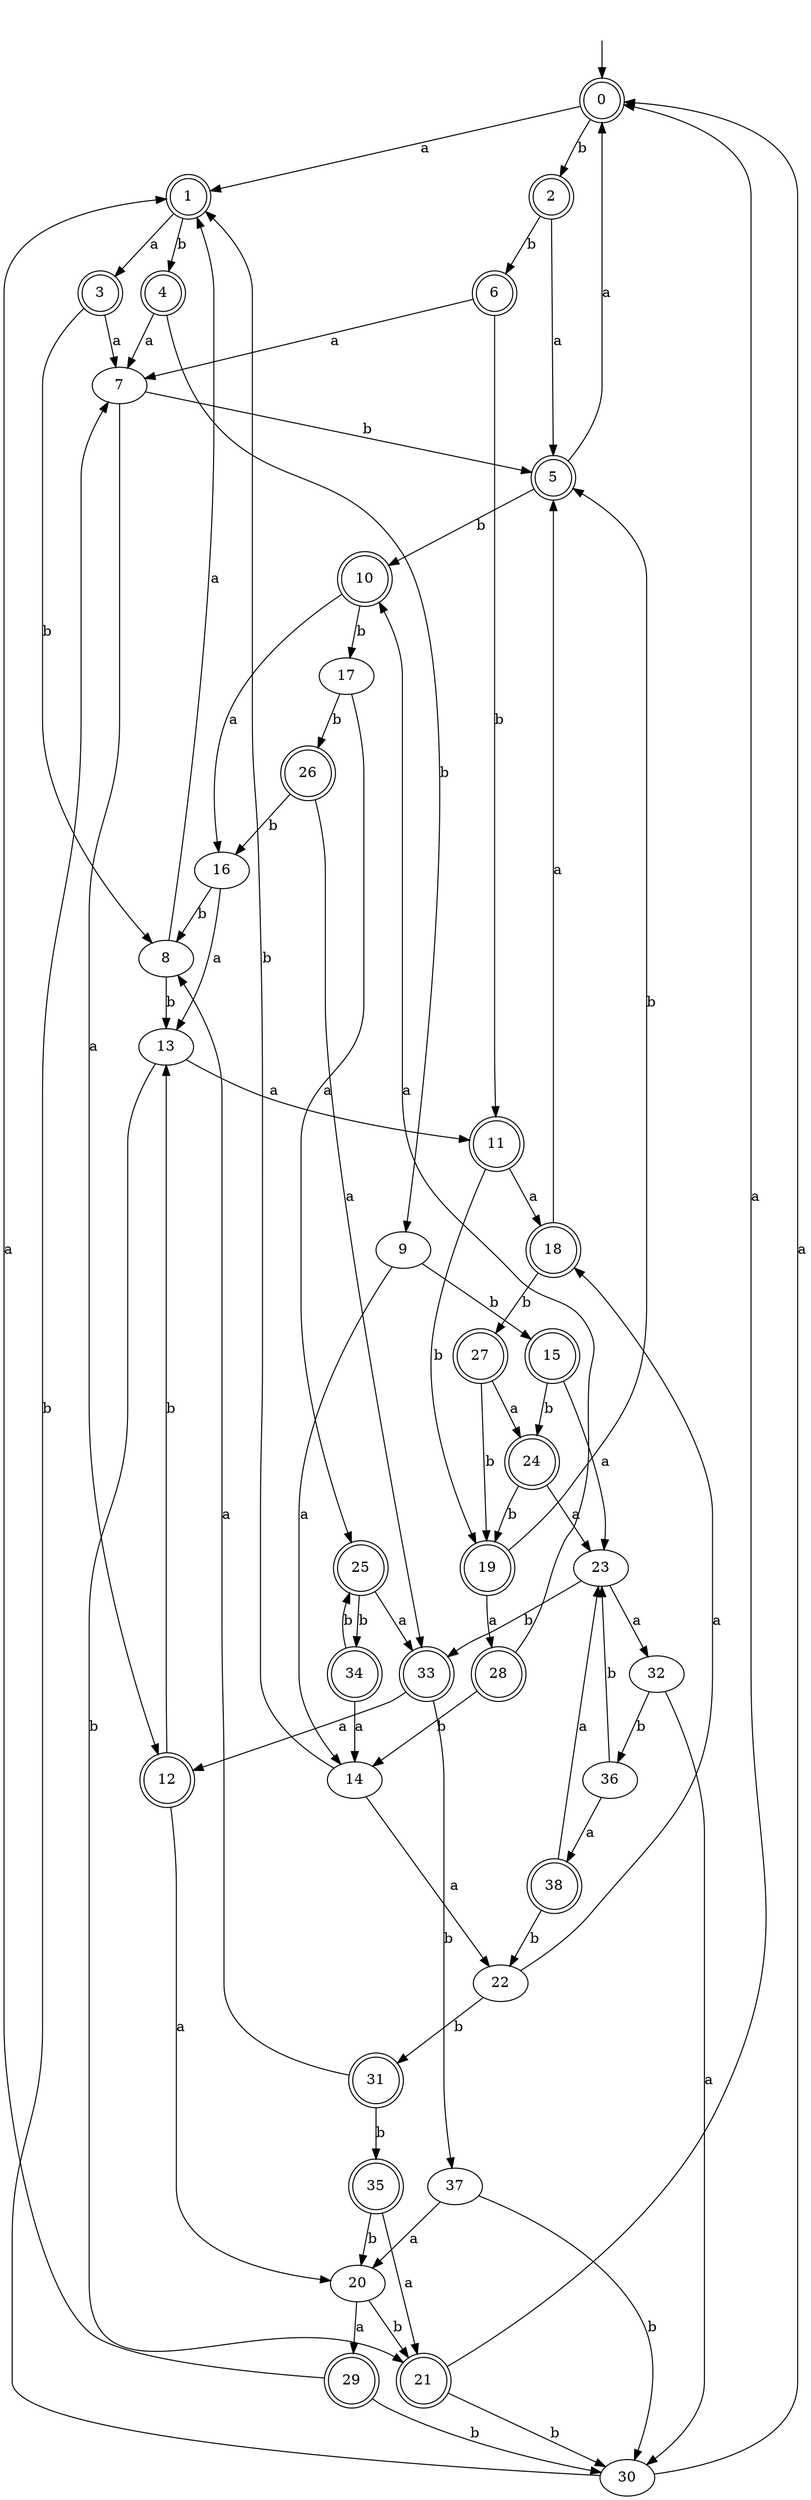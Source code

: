 digraph RandomDFA {
  __start0 [label="", shape=none];
  __start0 -> 0 [label=""];
  0 [shape=circle] [shape=doublecircle]
  0 -> 1 [label="a"]
  0 -> 2 [label="b"]
  1 [shape=doublecircle]
  1 -> 3 [label="a"]
  1 -> 4 [label="b"]
  2 [shape=doublecircle]
  2 -> 5 [label="a"]
  2 -> 6 [label="b"]
  3 [shape=doublecircle]
  3 -> 7 [label="a"]
  3 -> 8 [label="b"]
  4 [shape=doublecircle]
  4 -> 7 [label="a"]
  4 -> 9 [label="b"]
  5 [shape=doublecircle]
  5 -> 0 [label="a"]
  5 -> 10 [label="b"]
  6 [shape=doublecircle]
  6 -> 7 [label="a"]
  6 -> 11 [label="b"]
  7
  7 -> 12 [label="a"]
  7 -> 5 [label="b"]
  8
  8 -> 1 [label="a"]
  8 -> 13 [label="b"]
  9
  9 -> 14 [label="a"]
  9 -> 15 [label="b"]
  10 [shape=doublecircle]
  10 -> 16 [label="a"]
  10 -> 17 [label="b"]
  11 [shape=doublecircle]
  11 -> 18 [label="a"]
  11 -> 19 [label="b"]
  12 [shape=doublecircle]
  12 -> 20 [label="a"]
  12 -> 13 [label="b"]
  13
  13 -> 11 [label="a"]
  13 -> 21 [label="b"]
  14
  14 -> 22 [label="a"]
  14 -> 1 [label="b"]
  15 [shape=doublecircle]
  15 -> 23 [label="a"]
  15 -> 24 [label="b"]
  16
  16 -> 13 [label="a"]
  16 -> 8 [label="b"]
  17
  17 -> 25 [label="a"]
  17 -> 26 [label="b"]
  18 [shape=doublecircle]
  18 -> 5 [label="a"]
  18 -> 27 [label="b"]
  19 [shape=doublecircle]
  19 -> 28 [label="a"]
  19 -> 5 [label="b"]
  20
  20 -> 29 [label="a"]
  20 -> 21 [label="b"]
  21 [shape=doublecircle]
  21 -> 0 [label="a"]
  21 -> 30 [label="b"]
  22
  22 -> 18 [label="a"]
  22 -> 31 [label="b"]
  23
  23 -> 32 [label="a"]
  23 -> 33 [label="b"]
  24 [shape=doublecircle]
  24 -> 23 [label="a"]
  24 -> 19 [label="b"]
  25 [shape=doublecircle]
  25 -> 33 [label="a"]
  25 -> 34 [label="b"]
  26 [shape=doublecircle]
  26 -> 33 [label="a"]
  26 -> 16 [label="b"]
  27 [shape=doublecircle]
  27 -> 24 [label="a"]
  27 -> 19 [label="b"]
  28 [shape=doublecircle]
  28 -> 10 [label="a"]
  28 -> 14 [label="b"]
  29 [shape=doublecircle]
  29 -> 1 [label="a"]
  29 -> 30 [label="b"]
  30
  30 -> 0 [label="a"]
  30 -> 7 [label="b"]
  31 [shape=doublecircle]
  31 -> 8 [label="a"]
  31 -> 35 [label="b"]
  32
  32 -> 30 [label="a"]
  32 -> 36 [label="b"]
  33 [shape=doublecircle]
  33 -> 12 [label="a"]
  33 -> 37 [label="b"]
  34 [shape=doublecircle]
  34 -> 14 [label="a"]
  34 -> 25 [label="b"]
  35 [shape=doublecircle]
  35 -> 21 [label="a"]
  35 -> 20 [label="b"]
  36
  36 -> 38 [label="a"]
  36 -> 23 [label="b"]
  37
  37 -> 20 [label="a"]
  37 -> 30 [label="b"]
  38 [shape=doublecircle]
  38 -> 23 [label="a"]
  38 -> 22 [label="b"]
}
